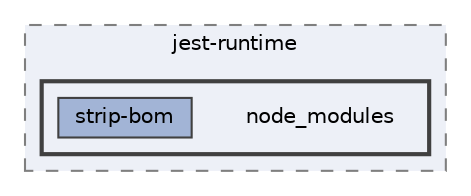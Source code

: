 digraph "pkiclassroomrescheduler/src/main/frontend/node_modules/jest-runtime/node_modules"
{
 // LATEX_PDF_SIZE
  bgcolor="transparent";
  edge [fontname=Helvetica,fontsize=10,labelfontname=Helvetica,labelfontsize=10];
  node [fontname=Helvetica,fontsize=10,shape=box,height=0.2,width=0.4];
  compound=true
  subgraph clusterdir_e6120bd03d83f95898744283e22ff4d6 {
    graph [ bgcolor="#edf0f7", pencolor="grey50", label="jest-runtime", fontname=Helvetica,fontsize=10 style="filled,dashed", URL="dir_e6120bd03d83f95898744283e22ff4d6.html",tooltip=""]
  subgraph clusterdir_aca3b35fc9fc0723ad57621f1041193b {
    graph [ bgcolor="#edf0f7", pencolor="grey25", label="", fontname=Helvetica,fontsize=10 style="filled,bold", URL="dir_aca3b35fc9fc0723ad57621f1041193b.html",tooltip=""]
    dir_aca3b35fc9fc0723ad57621f1041193b [shape=plaintext, label="node_modules"];
  dir_3983b8ad5eae8e2af2e9a695821361a7 [label="strip-bom", fillcolor="#a2b4d6", color="grey25", style="filled", URL="dir_3983b8ad5eae8e2af2e9a695821361a7.html",tooltip=""];
  }
  }
}
